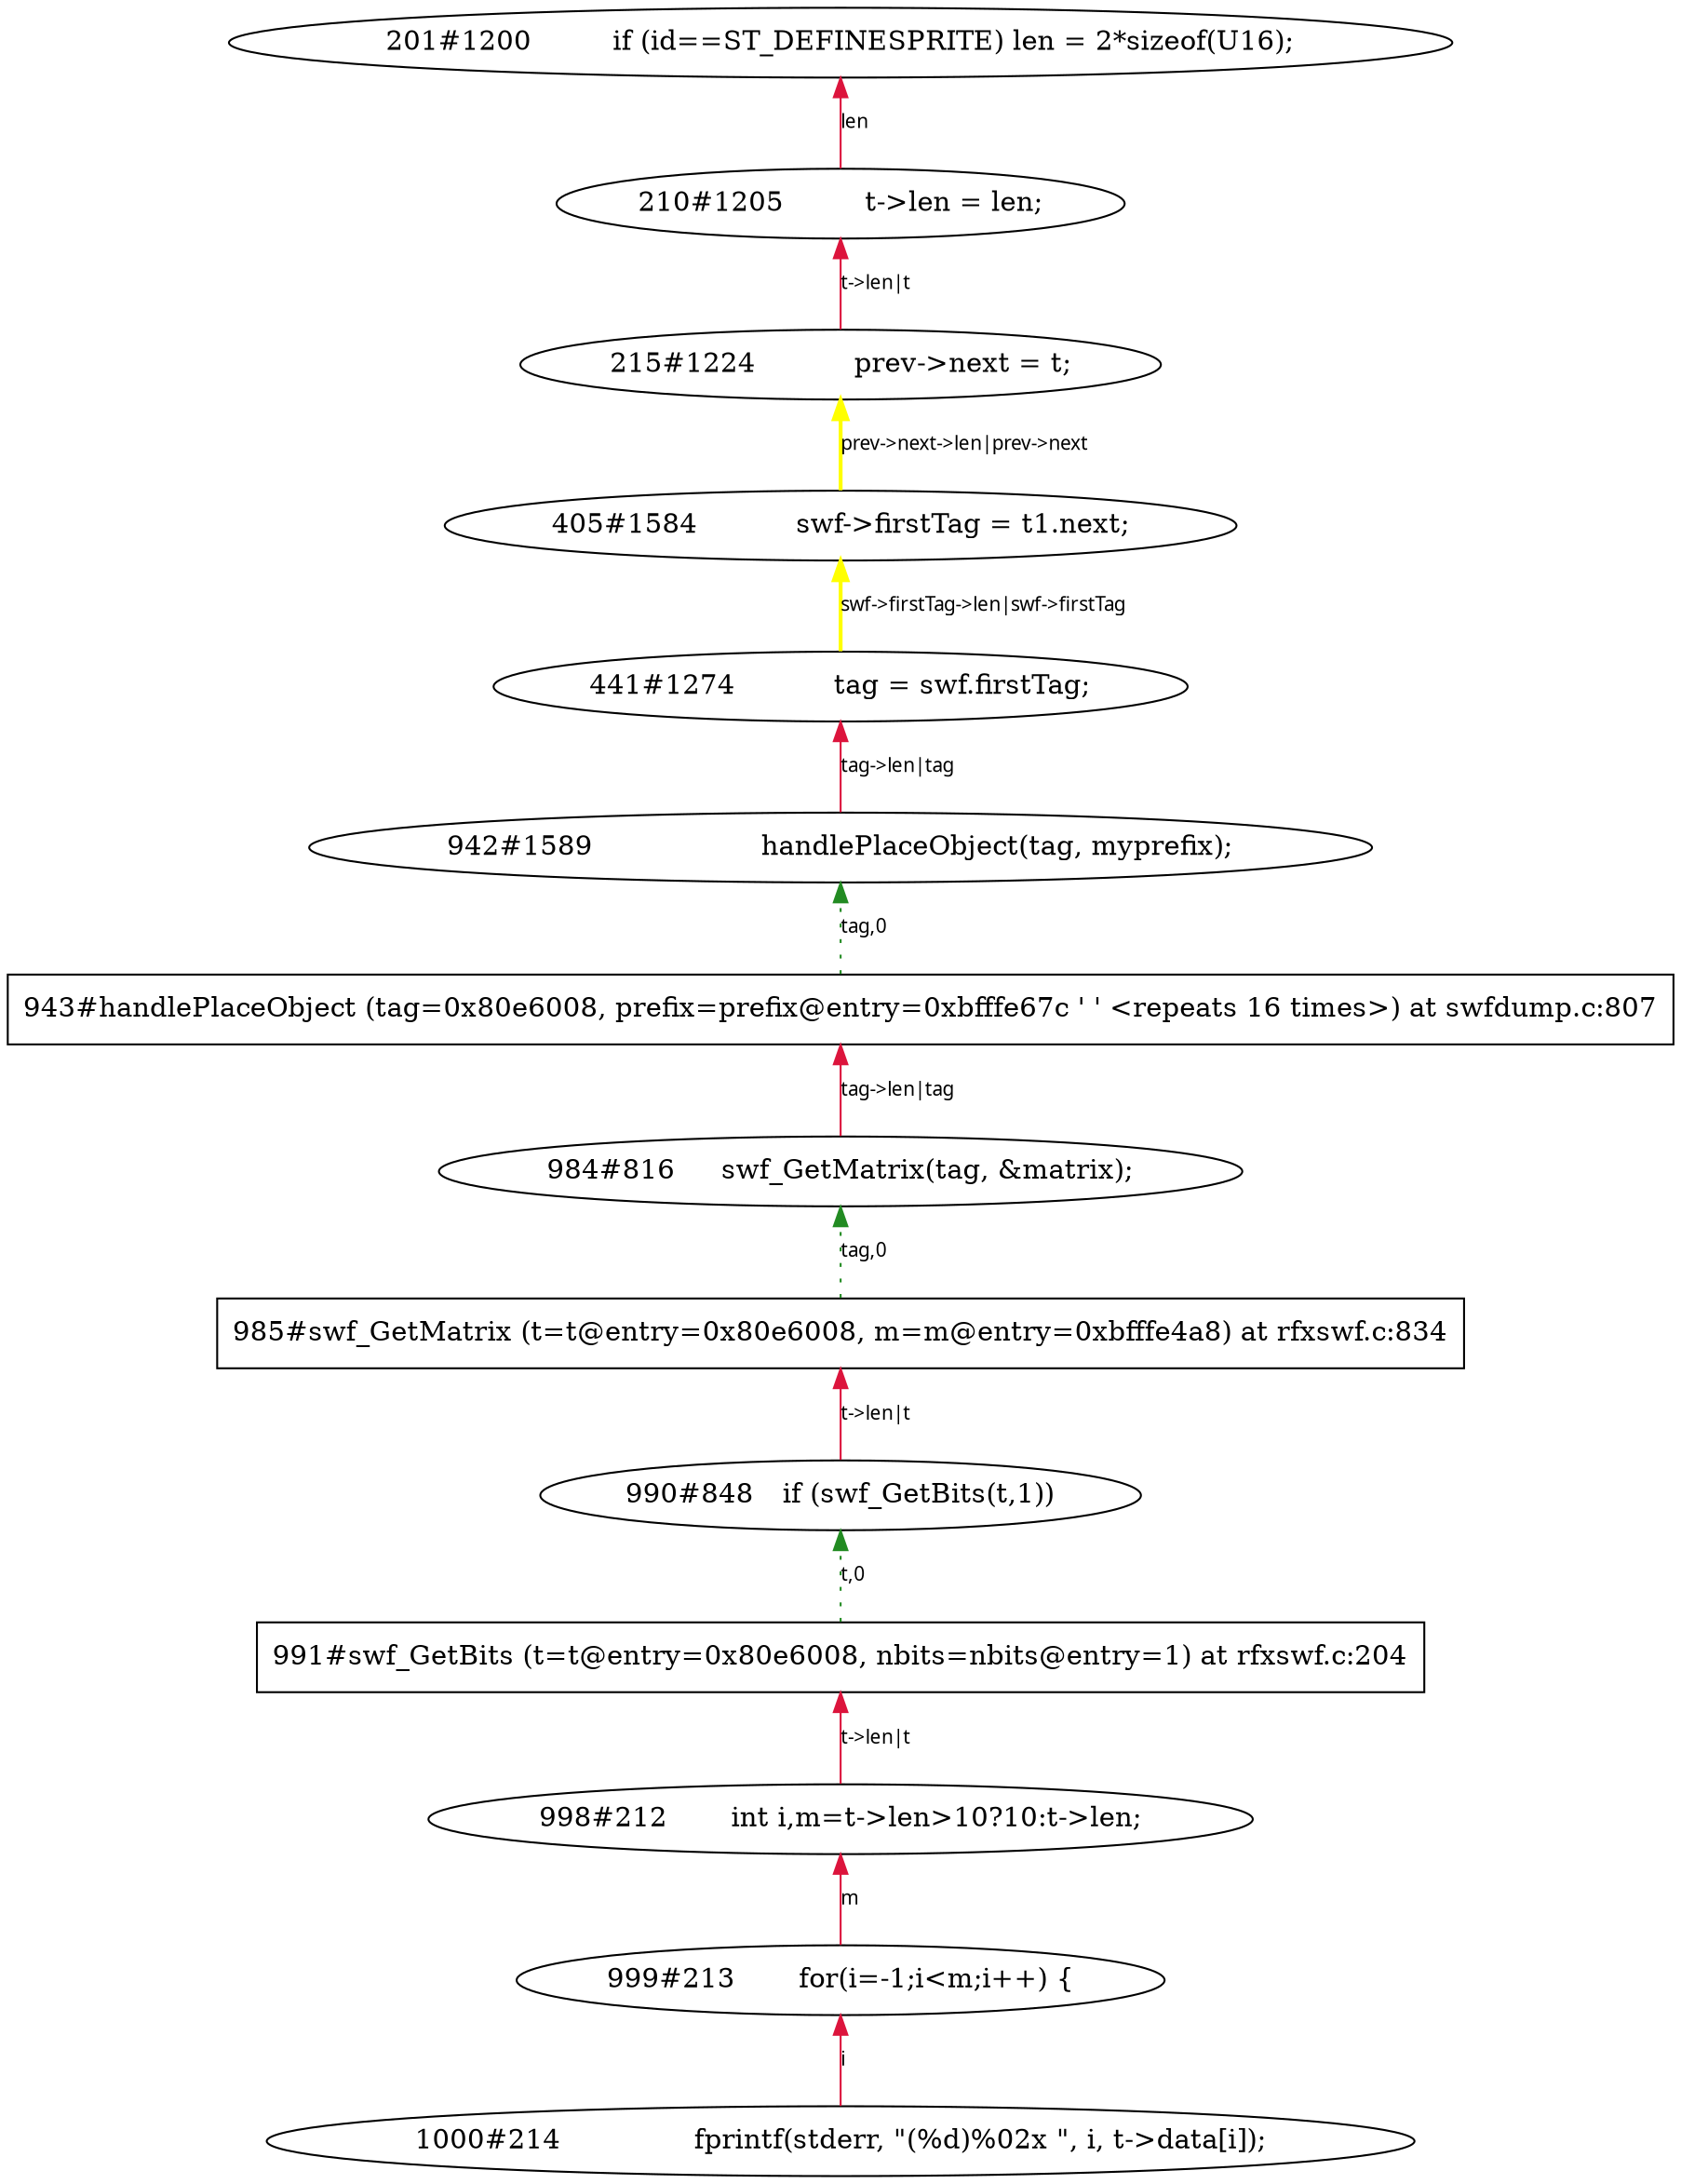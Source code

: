 digraph tiantgraph{
rankdir="BT";
"998#212	      int i,m=t->len>10?10:t->len;";
"999#213	      for(i=-1;i<m;i++) \{";
"1000#214	        fprintf(stderr, \"(%d)%02x \", i, t->data[i]);";
"201#1200	  if (id==ST_DEFINESPRITE) len = 2*sizeof(U16);";
"210#1205	  t->len = len;";
"942#1589		    handlePlaceObject(tag, myprefix);";
"943#handlePlaceObject (tag=0x80e6008, prefix=prefix@entry=0xbfffe67c ' ' <repeats 16 times>) at swfdump.c:807"[shape="record"];
"441#1274	    tag = swf.firstTag;";
"405#1584	    swf->firstTag = t1.next;";
"215#1224	    prev->next = t;";
"984#816	    swf_GetMatrix(tag, &matrix);";
"985#swf_GetMatrix (t=t@entry=0x80e6008, m=m@entry=0xbfffe4a8) at rfxswf.c:834"[shape="record"];
"990#848	  if (swf_GetBits(t,1))";
"991#swf_GetBits (t=t@entry=0x80e6008, nbits=nbits@entry=1) at rfxswf.c:204"[shape="record"];
edge [fontname = "Verdana", fontsize = 10, color="crimson", style="solid"];
"998#212	      int i,m=t->len>10?10:t->len;"->"991#swf_GetBits (t=t@entry=0x80e6008, nbits=nbits@entry=1) at rfxswf.c:204"[label="t->len|t"];
"999#213	      for(i=-1;i<m;i++) \{"->"998#212	      int i,m=t->len>10?10:t->len;"[label="m"];
"1000#214	        fprintf(stderr, \"(%d)%02x \", i, t->data[i]);"->"999#213	      for(i=-1;i<m;i++) \{"[label="i"];
"942#1589		    handlePlaceObject(tag, myprefix);"->"441#1274	    tag = swf.firstTag;"[label="tag->len|tag"];
"210#1205	  t->len = len;"->"201#1200	  if (id==ST_DEFINESPRITE) len = 2*sizeof(U16);"[label="len"];
"215#1224	    prev->next = t;"->"210#1205	  t->len = len;"[label="t->len|t"];
"984#816	    swf_GetMatrix(tag, &matrix);"->"943#handlePlaceObject (tag=0x80e6008, prefix=prefix@entry=0xbfffe67c ' ' <repeats 16 times>) at swfdump.c:807"[label="tag->len|tag"];
"990#848	  if (swf_GetBits(t,1))"->"985#swf_GetMatrix (t=t@entry=0x80e6008, m=m@entry=0xbfffe4a8) at rfxswf.c:834"[label="t->len|t"];
"441#1274	    tag = swf.firstTag;"->"405#1584	    swf->firstTag = t1.next;"[label="swf->firstTag->len|swf->firstTag",style="bold", color="yellow"];
"405#1584	    swf->firstTag = t1.next;"->"215#1224	    prev->next = t;"[label="prev->next->len|prev->next",style="bold", color="yellow"];
"985#swf_GetMatrix (t=t@entry=0x80e6008, m=m@entry=0xbfffe4a8) at rfxswf.c:834"->"984#816	    swf_GetMatrix(tag, &matrix);"[label="tag,0",style="dotted", color="forestgreen"];
"943#handlePlaceObject (tag=0x80e6008, prefix=prefix@entry=0xbfffe67c ' ' <repeats 16 times>) at swfdump.c:807"->"942#1589		    handlePlaceObject(tag, myprefix);"[label="tag,0",style="dotted", color="forestgreen"];
"991#swf_GetBits (t=t@entry=0x80e6008, nbits=nbits@entry=1) at rfxswf.c:204"->"990#848	  if (swf_GetBits(t,1))"[label="t,0",style="dotted", color="forestgreen"];
}